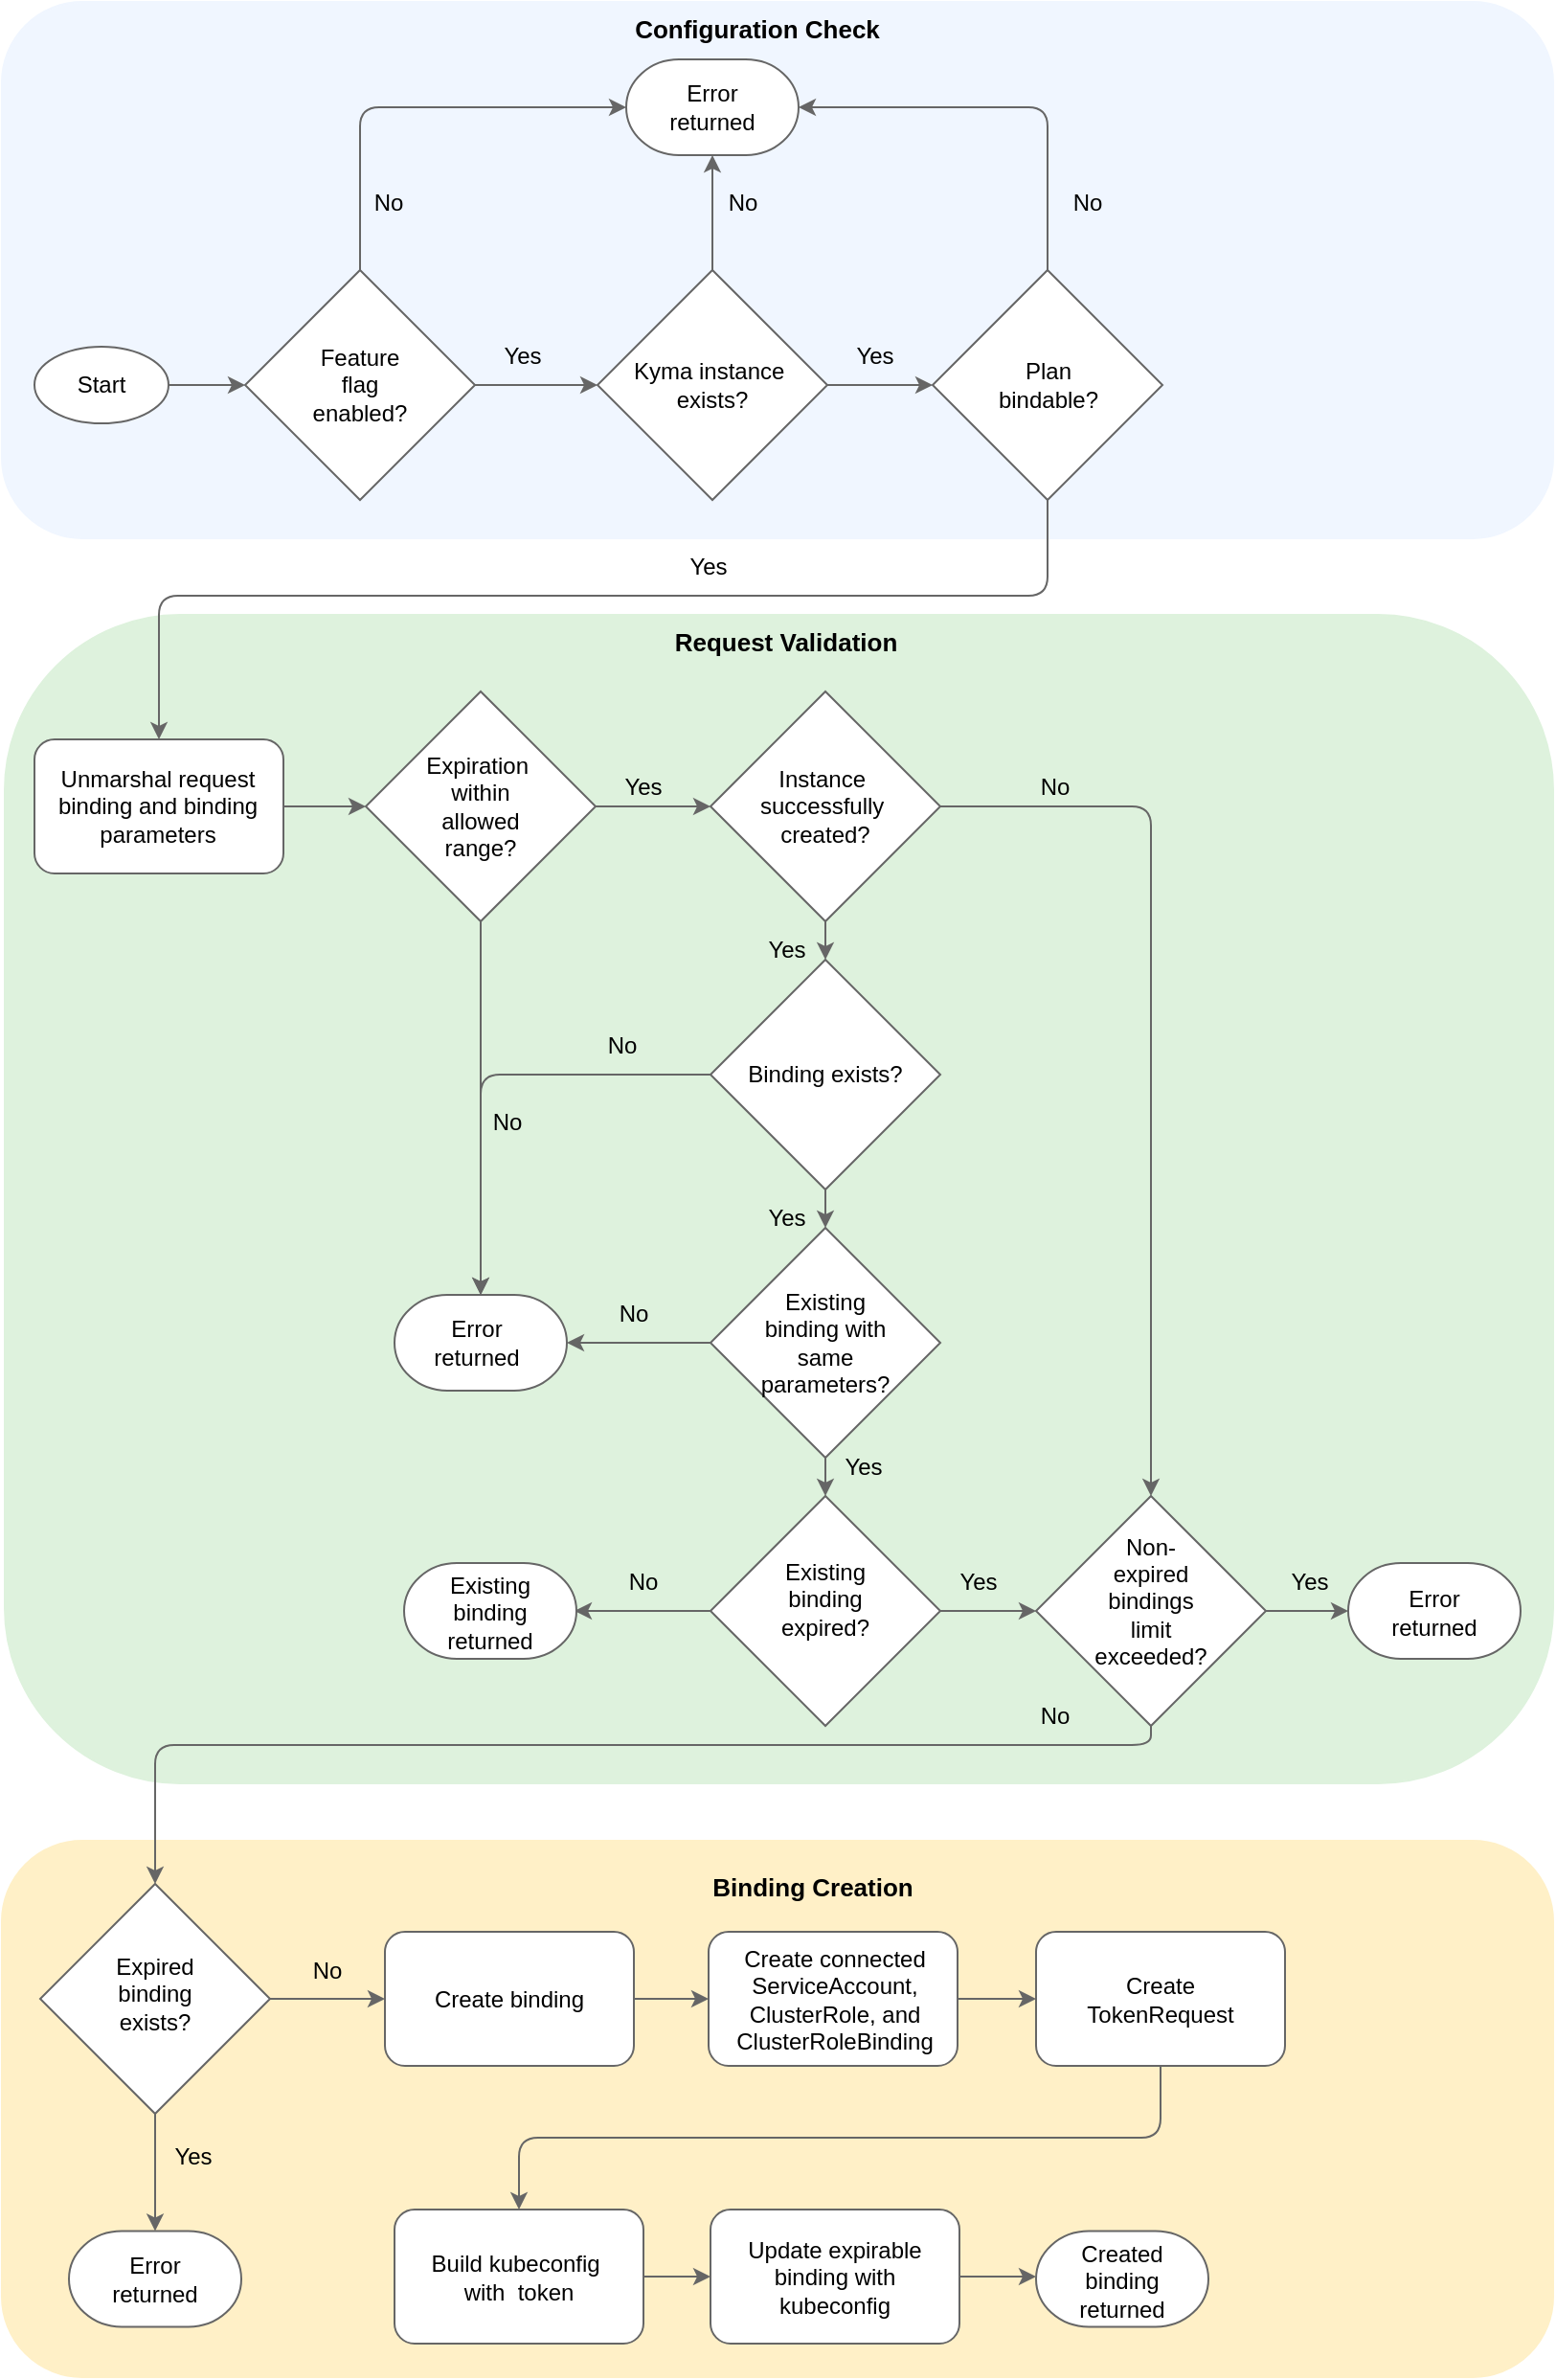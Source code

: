 <mxfile version="24.7.17">
  <diagram name="Page-1" id="_8i-WHcA0YG6ZmyiX9XZ">
    <mxGraphModel dx="2954" dy="1243" grid="1" gridSize="10" guides="1" tooltips="1" connect="1" arrows="1" fold="1" page="1" pageScale="1" pageWidth="827" pageHeight="1169" background="#ffffff" math="0" shadow="0">
      <root>
        <mxCell id="0" />
        <mxCell id="1" parent="0" />
        <mxCell id="mBtDJv3Pw37N-u9W3pF0-91" value="" style="rounded=1;whiteSpace=wrap;html=1;fillColor=#f0f6ff;strokeColor=#f0f6ff;" parent="1" vertex="1">
          <mxGeometry width="810" height="280" as="geometry" />
        </mxCell>
        <mxCell id="lr0GtnEVgXK8TkdrsODY-14" value="" style="strokeWidth=1;html=1;shape=mxgraph.flowchart.terminator;whiteSpace=wrap;strokeColor=#666666;" parent="1" vertex="1">
          <mxGeometry x="326" y="30" width="90" height="50" as="geometry" />
        </mxCell>
        <mxCell id="mBtDJv3Pw37N-u9W3pF0-92" value="" style="rounded=1;whiteSpace=wrap;html=1;fillColor=#def2dd;strokeColor=#def2dd;" parent="1" vertex="1">
          <mxGeometry x="1.5" y="320" width="808.5" height="610" as="geometry" />
        </mxCell>
        <mxCell id="lr0GtnEVgXK8TkdrsODY-10" value="" style="strokeWidth=1;html=1;shape=mxgraph.flowchart.terminator;whiteSpace=wrap;strokeColor=#666666;" parent="1" vertex="1">
          <mxGeometry x="703" y="815" width="90" height="50" as="geometry" />
        </mxCell>
        <mxCell id="lr0GtnEVgXK8TkdrsODY-8" value="" style="strokeWidth=1;html=1;shape=mxgraph.flowchart.terminator;whiteSpace=wrap;strokeColor=#666666;" parent="1" vertex="1">
          <mxGeometry x="205" y="675" width="90" height="50" as="geometry" />
        </mxCell>
        <mxCell id="mBtDJv3Pw37N-u9W3pF0-93" value="" style="rounded=1;whiteSpace=wrap;html=1;fillColor=#fff0c7;strokeColor=#fff0c7;" parent="1" vertex="1">
          <mxGeometry y="960" width="810" height="280" as="geometry" />
        </mxCell>
        <mxCell id="mBtDJv3Pw37N-u9W3pF0-21" value="" style="rounded=1;whiteSpace=wrap;html=1;strokeColor=#666666;" parent="1" vertex="1">
          <mxGeometry x="369" y="1007.5" width="130" height="70" as="geometry" />
        </mxCell>
        <mxCell id="mBtDJv3Pw37N-u9W3pF0-33" value="Expiration&amp;nbsp;&lt;div&gt;within&lt;div&gt;&amp;nbsp;allowed&amp;nbsp;&lt;/div&gt;&lt;div&gt;range?&lt;/div&gt;&lt;/div&gt;" style="rhombus;whiteSpace=wrap;html=1;strokeColor=#666666;" parent="1" vertex="1">
          <mxGeometry x="190" y="360" width="120" height="120" as="geometry" />
        </mxCell>
        <mxCell id="mBtDJv3Pw37N-u9W3pF0-64" value="" style="edgeStyle=orthogonalEdgeStyle;rounded=1;orthogonalLoop=1;jettySize=auto;html=1;curved=0;strokeColor=#666666;" parent="1" source="mBtDJv3Pw37N-u9W3pF0-2" target="mBtDJv3Pw37N-u9W3pF0-36" edge="1">
          <mxGeometry relative="1" as="geometry" />
        </mxCell>
        <mxCell id="mBtDJv3Pw37N-u9W3pF0-2" value="" style="ellipse;whiteSpace=wrap;html=1;strokeColor=#666666;" parent="1" vertex="1">
          <mxGeometry x="17" y="180" width="70" height="40" as="geometry" />
        </mxCell>
        <mxCell id="mBtDJv3Pw37N-u9W3pF0-15" value="Create connected ServiceAccount, ClusterRole, and ClusterRoleBinding" style="text;html=1;align=center;verticalAlign=middle;whiteSpace=wrap;rounded=0;" parent="1" vertex="1">
          <mxGeometry x="385" y="1007.5" width="100" height="70" as="geometry" />
        </mxCell>
        <mxCell id="mBtDJv3Pw37N-u9W3pF0-61" value="" style="edgeStyle=orthogonalEdgeStyle;rounded=1;orthogonalLoop=1;jettySize=auto;html=1;curved=0;strokeColor=#666666;" parent="1" source="mBtDJv3Pw37N-u9W3pF0-18" edge="1">
          <mxGeometry relative="1" as="geometry">
            <mxPoint x="540" y="1187.5" as="targetPoint" />
          </mxGeometry>
        </mxCell>
        <mxCell id="mBtDJv3Pw37N-u9W3pF0-18" value="" style="rounded=1;whiteSpace=wrap;html=1;strokeColor=#666666;" parent="1" vertex="1">
          <mxGeometry x="370" y="1152.5" width="130" height="70" as="geometry" />
        </mxCell>
        <mxCell id="mBtDJv3Pw37N-u9W3pF0-60" value="" style="edgeStyle=orthogonalEdgeStyle;rounded=1;orthogonalLoop=1;jettySize=auto;html=1;curved=0;strokeColor=#666666;" parent="1" source="mBtDJv3Pw37N-u9W3pF0-19" target="mBtDJv3Pw37N-u9W3pF0-18" edge="1">
          <mxGeometry relative="1" as="geometry" />
        </mxCell>
        <mxCell id="mBtDJv3Pw37N-u9W3pF0-19" value="" style="rounded=1;whiteSpace=wrap;html=1;strokeColor=#666666;" parent="1" vertex="1">
          <mxGeometry x="205" y="1152.5" width="130" height="70" as="geometry" />
        </mxCell>
        <mxCell id="mBtDJv3Pw37N-u9W3pF0-57" style="edgeStyle=orthogonalEdgeStyle;rounded=1;orthogonalLoop=1;jettySize=auto;html=1;entryX=0.5;entryY=0;entryDx=0;entryDy=0;exitX=0.5;exitY=1;exitDx=0;exitDy=0;curved=0;strokeColor=#666666;" parent="1" source="mBtDJv3Pw37N-u9W3pF0-20" target="mBtDJv3Pw37N-u9W3pF0-19" edge="1">
          <mxGeometry relative="1" as="geometry" />
        </mxCell>
        <mxCell id="mBtDJv3Pw37N-u9W3pF0-20" value="" style="rounded=1;whiteSpace=wrap;html=1;strokeColor=#666666;" parent="1" vertex="1">
          <mxGeometry x="540" y="1007.5" width="130" height="70" as="geometry" />
        </mxCell>
        <mxCell id="mBtDJv3Pw37N-u9W3pF0-59" value="" style="edgeStyle=orthogonalEdgeStyle;rounded=1;orthogonalLoop=1;jettySize=auto;html=1;curved=0;strokeColor=#666666;" parent="1" source="mBtDJv3Pw37N-u9W3pF0-21" target="mBtDJv3Pw37N-u9W3pF0-20" edge="1">
          <mxGeometry relative="1" as="geometry" />
        </mxCell>
        <mxCell id="mBtDJv3Pw37N-u9W3pF0-58" value="" style="edgeStyle=orthogonalEdgeStyle;rounded=1;orthogonalLoop=1;jettySize=auto;html=1;curved=0;strokeColor=#666666;" parent="1" source="mBtDJv3Pw37N-u9W3pF0-22" target="mBtDJv3Pw37N-u9W3pF0-21" edge="1">
          <mxGeometry relative="1" as="geometry" />
        </mxCell>
        <mxCell id="mBtDJv3Pw37N-u9W3pF0-22" value="" style="rounded=1;whiteSpace=wrap;html=1;strokeColor=#666666;" parent="1" vertex="1">
          <mxGeometry x="200" y="1007.5" width="130" height="70" as="geometry" />
        </mxCell>
        <mxCell id="mBtDJv3Pw37N-u9W3pF0-41" style="edgeStyle=orthogonalEdgeStyle;rounded=1;orthogonalLoop=1;jettySize=auto;html=1;entryX=0;entryY=0.5;entryDx=0;entryDy=0;curved=0;strokeColor=#666666;" parent="1" source="mBtDJv3Pw37N-u9W3pF0-24" target="mBtDJv3Pw37N-u9W3pF0-33" edge="1">
          <mxGeometry relative="1" as="geometry" />
        </mxCell>
        <mxCell id="mBtDJv3Pw37N-u9W3pF0-24" value="" style="rounded=1;whiteSpace=wrap;html=1;strokeColor=#666666;" parent="1" vertex="1">
          <mxGeometry x="17" y="385" width="130" height="70" as="geometry" />
        </mxCell>
        <mxCell id="mBtDJv3Pw37N-u9W3pF0-63" value="" style="edgeStyle=orthogonalEdgeStyle;rounded=1;orthogonalLoop=1;jettySize=auto;html=1;curved=0;strokeColor=#666666;entryX=0.5;entryY=0;entryDx=0;entryDy=0;entryPerimeter=0;" parent="1" source="mBtDJv3Pw37N-u9W3pF0-28" target="lr0GtnEVgXK8TkdrsODY-5" edge="1">
          <mxGeometry relative="1" as="geometry">
            <mxPoint x="80" y="1152.5" as="targetPoint" />
          </mxGeometry>
        </mxCell>
        <mxCell id="mBtDJv3Pw37N-u9W3pF0-67" value="" style="edgeStyle=orthogonalEdgeStyle;rounded=1;orthogonalLoop=1;jettySize=auto;html=1;curved=0;strokeColor=#666666;" parent="1" source="mBtDJv3Pw37N-u9W3pF0-28" target="mBtDJv3Pw37N-u9W3pF0-22" edge="1">
          <mxGeometry relative="1" as="geometry" />
        </mxCell>
        <mxCell id="mBtDJv3Pw37N-u9W3pF0-28" value="" style="rhombus;whiteSpace=wrap;html=1;strokeColor=#666666;" parent="1" vertex="1">
          <mxGeometry x="20" y="982.5" width="120" height="120" as="geometry" />
        </mxCell>
        <mxCell id="mBtDJv3Pw37N-u9W3pF0-49" style="edgeStyle=orthogonalEdgeStyle;rounded=1;orthogonalLoop=1;jettySize=auto;html=1;entryX=0.989;entryY=0.5;entryDx=0;entryDy=0;curved=0;strokeColor=#666666;entryPerimeter=0;" parent="1" source="mBtDJv3Pw37N-u9W3pF0-29" target="lr0GtnEVgXK8TkdrsODY-12" edge="1">
          <mxGeometry relative="1" as="geometry">
            <mxPoint x="320" y="840" as="targetPoint" />
          </mxGeometry>
        </mxCell>
        <mxCell id="mBtDJv3Pw37N-u9W3pF0-54" value="" style="edgeStyle=orthogonalEdgeStyle;rounded=1;orthogonalLoop=1;jettySize=auto;html=1;curved=0;strokeColor=#666666;" parent="1" source="mBtDJv3Pw37N-u9W3pF0-29" target="mBtDJv3Pw37N-u9W3pF0-31" edge="1">
          <mxGeometry relative="1" as="geometry" />
        </mxCell>
        <mxCell id="mBtDJv3Pw37N-u9W3pF0-29" value="" style="rhombus;whiteSpace=wrap;html=1;strokeColor=#666666;" parent="1" vertex="1">
          <mxGeometry x="370" y="780" width="120" height="120" as="geometry" />
        </mxCell>
        <mxCell id="mBtDJv3Pw37N-u9W3pF0-46" style="edgeStyle=orthogonalEdgeStyle;rounded=1;orthogonalLoop=1;jettySize=auto;html=1;entryX=1;entryY=0.5;entryDx=0;entryDy=0;curved=0;strokeColor=#666666;entryPerimeter=0;" parent="1" source="mBtDJv3Pw37N-u9W3pF0-30" target="lr0GtnEVgXK8TkdrsODY-8" edge="1">
          <mxGeometry relative="1" as="geometry">
            <mxPoint x="285" y="700" as="targetPoint" />
          </mxGeometry>
        </mxCell>
        <mxCell id="mBtDJv3Pw37N-u9W3pF0-48" style="edgeStyle=orthogonalEdgeStyle;rounded=1;orthogonalLoop=1;jettySize=auto;html=1;entryX=0.5;entryY=0;entryDx=0;entryDy=0;curved=0;strokeColor=#666666;" parent="1" source="mBtDJv3Pw37N-u9W3pF0-30" target="mBtDJv3Pw37N-u9W3pF0-29" edge="1">
          <mxGeometry relative="1" as="geometry" />
        </mxCell>
        <mxCell id="mBtDJv3Pw37N-u9W3pF0-30" value="" style="rhombus;whiteSpace=wrap;html=1;strokeColor=#666666;" parent="1" vertex="1">
          <mxGeometry x="370" y="640" width="120" height="120" as="geometry" />
        </mxCell>
        <mxCell id="mBtDJv3Pw37N-u9W3pF0-55" value="" style="edgeStyle=orthogonalEdgeStyle;rounded=1;orthogonalLoop=1;jettySize=auto;html=1;curved=0;strokeColor=#666666;entryX=0;entryY=0.5;entryDx=0;entryDy=0;entryPerimeter=0;" parent="1" source="mBtDJv3Pw37N-u9W3pF0-31" target="lr0GtnEVgXK8TkdrsODY-10" edge="1">
          <mxGeometry relative="1" as="geometry">
            <mxPoint x="715" y="840" as="targetPoint" />
          </mxGeometry>
        </mxCell>
        <mxCell id="mBtDJv3Pw37N-u9W3pF0-127" style="edgeStyle=orthogonalEdgeStyle;rounded=1;orthogonalLoop=1;jettySize=auto;html=1;entryX=0.5;entryY=0;entryDx=0;entryDy=0;curved=0;strokeColor=#666666;exitX=0.5;exitY=1;exitDx=0;exitDy=0;" parent="1" source="mBtDJv3Pw37N-u9W3pF0-31" target="mBtDJv3Pw37N-u9W3pF0-28" edge="1">
          <mxGeometry relative="1" as="geometry">
            <Array as="points">
              <mxPoint x="600" y="910" />
              <mxPoint x="80" y="910" />
            </Array>
          </mxGeometry>
        </mxCell>
        <mxCell id="mBtDJv3Pw37N-u9W3pF0-31" value="" style="rhombus;whiteSpace=wrap;html=1;strokeColor=#666666;" parent="1" vertex="1">
          <mxGeometry x="540" y="780" width="120" height="120" as="geometry" />
        </mxCell>
        <mxCell id="mBtDJv3Pw37N-u9W3pF0-47" style="edgeStyle=orthogonalEdgeStyle;rounded=1;orthogonalLoop=1;jettySize=auto;html=1;curved=0;strokeColor=#666666;entryX=0.5;entryY=0;entryDx=0;entryDy=0;" parent="1" source="mBtDJv3Pw37N-u9W3pF0-32" target="oLnCeBjXMYcXPC0s3TDj-1" edge="1">
          <mxGeometry relative="1" as="geometry">
            <mxPoint x="430" y="630" as="targetPoint" />
          </mxGeometry>
        </mxCell>
        <mxCell id="mBtDJv3Pw37N-u9W3pF0-53" style="edgeStyle=orthogonalEdgeStyle;rounded=1;orthogonalLoop=1;jettySize=auto;html=1;entryX=0.5;entryY=0;entryDx=0;entryDy=0;curved=0;strokeColor=#666666;" parent="1" source="mBtDJv3Pw37N-u9W3pF0-32" target="mBtDJv3Pw37N-u9W3pF0-31" edge="1">
          <mxGeometry relative="1" as="geometry" />
        </mxCell>
        <mxCell id="mBtDJv3Pw37N-u9W3pF0-32" value="Instance&amp;nbsp;&lt;div&gt;successfully&amp;nbsp;&lt;/div&gt;&lt;div&gt;created?&lt;/div&gt;" style="rhombus;whiteSpace=wrap;html=1;strokeColor=#666666;" parent="1" vertex="1">
          <mxGeometry x="370" y="360" width="120" height="120" as="geometry" />
        </mxCell>
        <mxCell id="mBtDJv3Pw37N-u9W3pF0-42" style="edgeStyle=orthogonalEdgeStyle;rounded=1;orthogonalLoop=1;jettySize=auto;html=1;entryX=0;entryY=0.5;entryDx=0;entryDy=0;curved=0;strokeColor=#666666;" parent="1" source="mBtDJv3Pw37N-u9W3pF0-33" target="mBtDJv3Pw37N-u9W3pF0-32" edge="1">
          <mxGeometry relative="1" as="geometry" />
        </mxCell>
        <mxCell id="mBtDJv3Pw37N-u9W3pF0-45" style="edgeStyle=orthogonalEdgeStyle;rounded=1;orthogonalLoop=1;jettySize=auto;html=1;curved=0;strokeColor=#666666;entryX=0.5;entryY=0;entryDx=0;entryDy=0;entryPerimeter=0;" parent="1" source="mBtDJv3Pw37N-u9W3pF0-33" target="lr0GtnEVgXK8TkdrsODY-8" edge="1">
          <mxGeometry relative="1" as="geometry">
            <mxPoint x="250" y="560" as="targetPoint" />
          </mxGeometry>
        </mxCell>
        <mxCell id="mBtDJv3Pw37N-u9W3pF0-39" style="edgeStyle=orthogonalEdgeStyle;rounded=1;orthogonalLoop=1;jettySize=auto;html=1;entryX=1;entryY=0.5;entryDx=0;entryDy=0;exitX=0.5;exitY=0;exitDx=0;exitDy=0;curved=0;strokeColor=#666666;entryPerimeter=0;" parent="1" source="mBtDJv3Pw37N-u9W3pF0-34" target="lr0GtnEVgXK8TkdrsODY-14" edge="1">
          <mxGeometry relative="1" as="geometry">
            <mxPoint x="406" y="60" as="targetPoint" />
          </mxGeometry>
        </mxCell>
        <mxCell id="mBtDJv3Pw37N-u9W3pF0-126" style="edgeStyle=orthogonalEdgeStyle;rounded=1;orthogonalLoop=1;jettySize=auto;html=1;entryX=0.5;entryY=0;entryDx=0;entryDy=0;exitX=0.5;exitY=1;exitDx=0;exitDy=0;curved=0;strokeColor=#666666;" parent="1" source="mBtDJv3Pw37N-u9W3pF0-34" target="mBtDJv3Pw37N-u9W3pF0-24" edge="1">
          <mxGeometry relative="1" as="geometry">
            <Array as="points">
              <mxPoint x="546" y="310" />
              <mxPoint x="82" y="310" />
            </Array>
          </mxGeometry>
        </mxCell>
        <mxCell id="mBtDJv3Pw37N-u9W3pF0-34" value="" style="rhombus;whiteSpace=wrap;html=1;strokeColor=#666666;" parent="1" vertex="1">
          <mxGeometry x="486" y="140" width="120" height="120" as="geometry" />
        </mxCell>
        <mxCell id="mBtDJv3Pw37N-u9W3pF0-37" value="" style="edgeStyle=orthogonalEdgeStyle;rounded=1;orthogonalLoop=1;jettySize=auto;html=1;curved=0;strokeColor=#666666;" parent="1" source="mBtDJv3Pw37N-u9W3pF0-35" edge="1">
          <mxGeometry relative="1" as="geometry">
            <mxPoint x="371" y="80" as="targetPoint" />
          </mxGeometry>
        </mxCell>
        <mxCell id="mBtDJv3Pw37N-u9W3pF0-66" value="" style="edgeStyle=orthogonalEdgeStyle;rounded=1;orthogonalLoop=1;jettySize=auto;html=1;curved=0;strokeColor=#666666;" parent="1" source="mBtDJv3Pw37N-u9W3pF0-35" target="mBtDJv3Pw37N-u9W3pF0-34" edge="1">
          <mxGeometry relative="1" as="geometry" />
        </mxCell>
        <mxCell id="mBtDJv3Pw37N-u9W3pF0-35" value="Kyma instance&amp;nbsp;&lt;div&gt;exists?&lt;/div&gt;" style="rhombus;whiteSpace=wrap;html=1;strokeColor=#666666;" parent="1" vertex="1">
          <mxGeometry x="311" y="140" width="120" height="120" as="geometry" />
        </mxCell>
        <mxCell id="mBtDJv3Pw37N-u9W3pF0-38" style="edgeStyle=orthogonalEdgeStyle;rounded=1;orthogonalLoop=1;jettySize=auto;html=1;entryX=0;entryY=0.5;entryDx=0;entryDy=0;exitX=0.5;exitY=0;exitDx=0;exitDy=0;curved=0;strokeColor=#666666;entryPerimeter=0;" parent="1" source="mBtDJv3Pw37N-u9W3pF0-36" target="lr0GtnEVgXK8TkdrsODY-14" edge="1">
          <mxGeometry relative="1" as="geometry">
            <mxPoint x="336" y="60" as="targetPoint" />
          </mxGeometry>
        </mxCell>
        <mxCell id="mBtDJv3Pw37N-u9W3pF0-65" value="" style="edgeStyle=orthogonalEdgeStyle;rounded=1;orthogonalLoop=1;jettySize=auto;html=1;curved=0;strokeColor=#666666;" parent="1" source="mBtDJv3Pw37N-u9W3pF0-36" target="mBtDJv3Pw37N-u9W3pF0-35" edge="1">
          <mxGeometry relative="1" as="geometry" />
        </mxCell>
        <mxCell id="mBtDJv3Pw37N-u9W3pF0-36" value="" style="rhombus;whiteSpace=wrap;html=1;strokeColor=#666666;" parent="1" vertex="1">
          <mxGeometry x="127" y="140" width="120" height="120" as="geometry" />
        </mxCell>
        <mxCell id="mBtDJv3Pw37N-u9W3pF0-68" value="Start" style="text;html=1;align=center;verticalAlign=middle;whiteSpace=wrap;rounded=0;" parent="1" vertex="1">
          <mxGeometry x="22" y="185" width="60" height="30" as="geometry" />
        </mxCell>
        <mxCell id="mBtDJv3Pw37N-u9W3pF0-70" value="Feature flag enabled?" style="text;html=1;align=center;verticalAlign=middle;whiteSpace=wrap;rounded=0;" parent="1" vertex="1">
          <mxGeometry x="157" y="170" width="60" height="60" as="geometry" />
        </mxCell>
        <mxCell id="mBtDJv3Pw37N-u9W3pF0-72" value="Plan bindable?" style="text;html=1;align=center;verticalAlign=middle;whiteSpace=wrap;rounded=0;" parent="1" vertex="1">
          <mxGeometry x="516" y="170" width="61" height="60" as="geometry" />
        </mxCell>
        <mxCell id="mBtDJv3Pw37N-u9W3pF0-73" value="Unmarshal request binding and binding parameters" style="text;html=1;align=center;verticalAlign=middle;whiteSpace=wrap;rounded=0;" parent="1" vertex="1">
          <mxGeometry x="24.5" y="395" width="112.5" height="50" as="geometry" />
        </mxCell>
        <mxCell id="mBtDJv3Pw37N-u9W3pF0-76" value="Non-expired bindings limit exceeded?" style="text;html=1;align=center;verticalAlign=middle;whiteSpace=wrap;rounded=0;" parent="1" vertex="1">
          <mxGeometry x="570" y="800" width="60" height="70" as="geometry" />
        </mxCell>
        <mxCell id="mBtDJv3Pw37N-u9W3pF0-79" value="Existing binding expired?" style="text;html=1;align=center;verticalAlign=middle;whiteSpace=wrap;rounded=0;" parent="1" vertex="1">
          <mxGeometry x="400" y="804" width="60" height="60" as="geometry" />
        </mxCell>
        <mxCell id="mBtDJv3Pw37N-u9W3pF0-81" value="Existing binding with same parameters?" style="text;html=1;align=center;verticalAlign=middle;whiteSpace=wrap;rounded=0;" parent="1" vertex="1">
          <mxGeometry x="400" y="670" width="60" height="60" as="geometry" />
        </mxCell>
        <mxCell id="mBtDJv3Pw37N-u9W3pF0-83" value="Expired binding exists?" style="text;html=1;align=center;verticalAlign=middle;whiteSpace=wrap;rounded=0;" parent="1" vertex="1">
          <mxGeometry x="50" y="1007.5" width="60" height="65" as="geometry" />
        </mxCell>
        <mxCell id="mBtDJv3Pw37N-u9W3pF0-85" value="Create binding" style="text;html=1;align=center;verticalAlign=middle;whiteSpace=wrap;rounded=0;" parent="1" vertex="1">
          <mxGeometry x="210" y="1012.5" width="110" height="60" as="geometry" />
        </mxCell>
        <mxCell id="mBtDJv3Pw37N-u9W3pF0-86" value="Create TokenRequest" style="text;html=1;align=center;verticalAlign=middle;whiteSpace=wrap;rounded=0;" parent="1" vertex="1">
          <mxGeometry x="550" y="1012.5" width="110" height="60" as="geometry" />
        </mxCell>
        <mxCell id="mBtDJv3Pw37N-u9W3pF0-87" value="Build kubeconfig&amp;nbsp;&lt;div&gt;with&amp;nbsp; token&lt;/div&gt;" style="text;html=1;align=center;verticalAlign=middle;whiteSpace=wrap;rounded=0;" parent="1" vertex="1">
          <mxGeometry x="210" y="1157.5" width="120" height="60" as="geometry" />
        </mxCell>
        <mxCell id="mBtDJv3Pw37N-u9W3pF0-88" value="Update expirable binding with kubeconfig" style="text;html=1;align=center;verticalAlign=middle;whiteSpace=wrap;rounded=0;" parent="1" vertex="1">
          <mxGeometry x="380" y="1155" width="110" height="65" as="geometry" />
        </mxCell>
        <mxCell id="mBtDJv3Pw37N-u9W3pF0-94" value="No" style="text;html=1;align=center;verticalAlign=middle;whiteSpace=wrap;rounded=0;" parent="1" vertex="1">
          <mxGeometry x="520" y="880" width="60" height="30" as="geometry" />
        </mxCell>
        <mxCell id="mBtDJv3Pw37N-u9W3pF0-95" value="No" style="text;html=1;align=center;verticalAlign=middle;whiteSpace=wrap;rounded=0;" parent="1" vertex="1">
          <mxGeometry x="172" y="90" width="60" height="30" as="geometry" />
        </mxCell>
        <mxCell id="mBtDJv3Pw37N-u9W3pF0-96" value="No" style="text;html=1;align=center;verticalAlign=middle;whiteSpace=wrap;rounded=0;" parent="1" vertex="1">
          <mxGeometry x="357" y="90" width="60" height="30" as="geometry" />
        </mxCell>
        <mxCell id="mBtDJv3Pw37N-u9W3pF0-97" value="No" style="text;html=1;align=center;verticalAlign=middle;whiteSpace=wrap;rounded=0;" parent="1" vertex="1">
          <mxGeometry x="537" y="90" width="60" height="30" as="geometry" />
        </mxCell>
        <mxCell id="mBtDJv3Pw37N-u9W3pF0-98" value="No" style="text;html=1;align=center;verticalAlign=middle;whiteSpace=wrap;rounded=0;" parent="1" vertex="1">
          <mxGeometry x="234" y="570" width="60" height="30" as="geometry" />
        </mxCell>
        <mxCell id="mBtDJv3Pw37N-u9W3pF0-100" value="Yes" style="text;html=1;align=center;verticalAlign=middle;whiteSpace=wrap;rounded=0;" parent="1" vertex="1">
          <mxGeometry x="426" y="170" width="60" height="30" as="geometry" />
        </mxCell>
        <mxCell id="mBtDJv3Pw37N-u9W3pF0-101" value="Yes" style="text;html=1;align=center;verticalAlign=middle;whiteSpace=wrap;rounded=0;" parent="1" vertex="1">
          <mxGeometry x="242" y="170" width="60" height="30" as="geometry" />
        </mxCell>
        <mxCell id="mBtDJv3Pw37N-u9W3pF0-102" value="Yes" style="text;html=1;align=center;verticalAlign=middle;whiteSpace=wrap;rounded=0;" parent="1" vertex="1">
          <mxGeometry x="339" y="280" width="60" height="30" as="geometry" />
        </mxCell>
        <mxCell id="mBtDJv3Pw37N-u9W3pF0-103" value="Yes" style="text;html=1;align=center;verticalAlign=middle;whiteSpace=wrap;rounded=0;" parent="1" vertex="1">
          <mxGeometry x="305" y="395" width="60" height="30" as="geometry" />
        </mxCell>
        <mxCell id="mBtDJv3Pw37N-u9W3pF0-104" value="No" style="text;html=1;align=center;verticalAlign=middle;whiteSpace=wrap;rounded=0;" parent="1" vertex="1">
          <mxGeometry x="520" y="395" width="60" height="30" as="geometry" />
        </mxCell>
        <mxCell id="mBtDJv3Pw37N-u9W3pF0-105" value="Yes" style="text;html=1;align=center;verticalAlign=middle;whiteSpace=wrap;rounded=0;" parent="1" vertex="1">
          <mxGeometry x="419" y="570" width="60" height="30" as="geometry" />
        </mxCell>
        <mxCell id="mBtDJv3Pw37N-u9W3pF0-106" value="No" style="text;html=1;align=center;verticalAlign=middle;whiteSpace=wrap;rounded=0;" parent="1" vertex="1">
          <mxGeometry x="300" y="670" width="60" height="30" as="geometry" />
        </mxCell>
        <mxCell id="mBtDJv3Pw37N-u9W3pF0-107" value="Yes" style="text;html=1;align=center;verticalAlign=middle;whiteSpace=wrap;rounded=0;" parent="1" vertex="1">
          <mxGeometry x="420" y="750" width="60" height="30" as="geometry" />
        </mxCell>
        <mxCell id="mBtDJv3Pw37N-u9W3pF0-108" value="No" style="text;html=1;align=center;verticalAlign=middle;whiteSpace=wrap;rounded=0;" parent="1" vertex="1">
          <mxGeometry x="305" y="810" width="60" height="30" as="geometry" />
        </mxCell>
        <mxCell id="mBtDJv3Pw37N-u9W3pF0-109" value="Yes" style="text;html=1;align=center;verticalAlign=middle;whiteSpace=wrap;rounded=0;" parent="1" vertex="1">
          <mxGeometry x="653" y="810" width="60" height="30" as="geometry" />
        </mxCell>
        <mxCell id="mBtDJv3Pw37N-u9W3pF0-110" value="Yes" style="text;html=1;align=center;verticalAlign=middle;whiteSpace=wrap;rounded=0;" parent="1" vertex="1">
          <mxGeometry x="480" y="810" width="60" height="30" as="geometry" />
        </mxCell>
        <mxCell id="mBtDJv3Pw37N-u9W3pF0-112" value="Yes" style="text;html=1;align=center;verticalAlign=middle;whiteSpace=wrap;rounded=0;" parent="1" vertex="1">
          <mxGeometry x="70" y="1110" width="60" height="30" as="geometry" />
        </mxCell>
        <mxCell id="mBtDJv3Pw37N-u9W3pF0-113" value="No" style="text;html=1;align=center;verticalAlign=middle;whiteSpace=wrap;rounded=0;" parent="1" vertex="1">
          <mxGeometry x="140" y="1012.5" width="60" height="30" as="geometry" />
        </mxCell>
        <mxCell id="mBtDJv3Pw37N-u9W3pF0-117" value="&lt;font size=&quot;1&quot; style=&quot;&quot;&gt;&lt;b style=&quot;font-size: 13px;&quot;&gt;Configuration Check&lt;/b&gt;&lt;/font&gt;" style="text;html=1;align=center;verticalAlign=middle;whiteSpace=wrap;rounded=0;" parent="1" vertex="1">
          <mxGeometry x="312" width="165" height="28" as="geometry" />
        </mxCell>
        <mxCell id="mBtDJv3Pw37N-u9W3pF0-120" value="&lt;font size=&quot;1&quot; style=&quot;&quot;&gt;&lt;b style=&quot;font-size: 13px;&quot;&gt;Request Validation&lt;/b&gt;&lt;/font&gt;" style="text;html=1;align=center;verticalAlign=middle;whiteSpace=wrap;rounded=0;" parent="1" vertex="1">
          <mxGeometry x="327" y="320" width="165" height="28" as="geometry" />
        </mxCell>
        <mxCell id="mBtDJv3Pw37N-u9W3pF0-121" value="&lt;font size=&quot;1&quot; style=&quot;&quot;&gt;&lt;b style=&quot;font-size: 13px;&quot;&gt;Binding Creation&lt;/b&gt;&lt;/font&gt;" style="text;html=1;align=center;verticalAlign=middle;whiteSpace=wrap;rounded=0;" parent="1" vertex="1">
          <mxGeometry x="341" y="970" width="165" height="28" as="geometry" />
        </mxCell>
        <mxCell id="lr0GtnEVgXK8TkdrsODY-1" value="" style="strokeWidth=1;html=1;shape=mxgraph.flowchart.terminator;whiteSpace=wrap;strokeColor=#666666;" parent="1" vertex="1">
          <mxGeometry x="540" y="1163.75" width="90" height="50" as="geometry" />
        </mxCell>
        <mxCell id="lr0GtnEVgXK8TkdrsODY-2" value="Created binding returned" style="text;html=1;align=center;verticalAlign=middle;whiteSpace=wrap;rounded=0;" parent="1" vertex="1">
          <mxGeometry x="570" y="1170" width="30" height="40" as="geometry" />
        </mxCell>
        <mxCell id="lr0GtnEVgXK8TkdrsODY-5" value="" style="strokeWidth=1;html=1;shape=mxgraph.flowchart.terminator;whiteSpace=wrap;strokeColor=#666666;" parent="1" vertex="1">
          <mxGeometry x="35" y="1163.75" width="90" height="50" as="geometry" />
        </mxCell>
        <mxCell id="lr0GtnEVgXK8TkdrsODY-6" value="Error returned" style="text;html=1;align=center;verticalAlign=middle;whiteSpace=wrap;rounded=0;" parent="1" vertex="1">
          <mxGeometry x="50" y="1168.75" width="60" height="41.25" as="geometry" />
        </mxCell>
        <mxCell id="lr0GtnEVgXK8TkdrsODY-7" value="Error returned" style="text;html=1;align=center;verticalAlign=middle;whiteSpace=wrap;rounded=0;movable=1;resizable=1;rotatable=1;deletable=1;editable=1;locked=0;connectable=1;" parent="1" vertex="1">
          <mxGeometry x="341" y="34.38" width="60" height="41.25" as="geometry" />
        </mxCell>
        <mxCell id="lr0GtnEVgXK8TkdrsODY-9" value="Error returned" style="text;html=1;align=center;verticalAlign=middle;whiteSpace=wrap;rounded=0;movable=1;resizable=1;rotatable=1;deletable=1;editable=1;locked=0;connectable=1;" parent="1" vertex="1">
          <mxGeometry x="718" y="820" width="60" height="41.25" as="geometry" />
        </mxCell>
        <mxCell id="lr0GtnEVgXK8TkdrsODY-11" value="Error returned" style="text;html=1;align=center;verticalAlign=middle;whiteSpace=wrap;rounded=0;movable=1;resizable=1;rotatable=1;deletable=1;editable=1;locked=0;connectable=1;" parent="1" vertex="1">
          <mxGeometry x="218" y="679.38" width="60" height="41.25" as="geometry" />
        </mxCell>
        <mxCell id="lr0GtnEVgXK8TkdrsODY-12" value="" style="strokeWidth=1;html=1;shape=mxgraph.flowchart.terminator;whiteSpace=wrap;strokeColor=#666666;" parent="1" vertex="1">
          <mxGeometry x="210" y="815" width="90" height="50" as="geometry" />
        </mxCell>
        <mxCell id="lr0GtnEVgXK8TkdrsODY-13" value="Existing binding returned" style="text;html=1;align=center;verticalAlign=middle;whiteSpace=wrap;rounded=0;movable=1;resizable=1;rotatable=1;deletable=1;editable=1;locked=0;connectable=1;" parent="1" vertex="1">
          <mxGeometry x="225" y="820" width="60" height="41.25" as="geometry" />
        </mxCell>
        <mxCell id="oLnCeBjXMYcXPC0s3TDj-2" style="edgeStyle=orthogonalEdgeStyle;shape=connector;curved=0;rounded=1;orthogonalLoop=1;jettySize=auto;html=1;exitX=0.5;exitY=1;exitDx=0;exitDy=0;entryX=0.5;entryY=0;entryDx=0;entryDy=0;strokeColor=#666666;align=center;verticalAlign=middle;fontFamily=Helvetica;fontSize=11;fontColor=default;labelBackgroundColor=default;endArrow=classic;" edge="1" parent="1" source="oLnCeBjXMYcXPC0s3TDj-1" target="mBtDJv3Pw37N-u9W3pF0-30">
          <mxGeometry relative="1" as="geometry" />
        </mxCell>
        <mxCell id="oLnCeBjXMYcXPC0s3TDj-1" value="Binding exists?" style="rhombus;whiteSpace=wrap;html=1;strokeColor=#666666;" vertex="1" parent="1">
          <mxGeometry x="370" y="500" width="120" height="120" as="geometry" />
        </mxCell>
        <mxCell id="oLnCeBjXMYcXPC0s3TDj-3" value="No" style="text;html=1;align=center;verticalAlign=middle;whiteSpace=wrap;rounded=0;" vertex="1" parent="1">
          <mxGeometry x="294" y="530" width="60" height="30" as="geometry" />
        </mxCell>
        <mxCell id="oLnCeBjXMYcXPC0s3TDj-4" value="Yes" style="text;html=1;align=center;verticalAlign=middle;whiteSpace=wrap;rounded=0;" vertex="1" parent="1">
          <mxGeometry x="380" y="480" width="60" height="30" as="geometry" />
        </mxCell>
        <mxCell id="oLnCeBjXMYcXPC0s3TDj-5" value="Yes" style="text;html=1;align=center;verticalAlign=middle;whiteSpace=wrap;rounded=0;" vertex="1" parent="1">
          <mxGeometry x="380" y="620" width="60" height="30" as="geometry" />
        </mxCell>
        <mxCell id="oLnCeBjXMYcXPC0s3TDj-6" style="edgeStyle=orthogonalEdgeStyle;shape=connector;curved=0;rounded=1;orthogonalLoop=1;jettySize=auto;html=1;exitX=0;exitY=0.5;exitDx=0;exitDy=0;entryX=0.5;entryY=0;entryDx=0;entryDy=0;entryPerimeter=0;strokeColor=#666666;align=center;verticalAlign=middle;fontFamily=Helvetica;fontSize=11;fontColor=default;labelBackgroundColor=default;endArrow=classic;" edge="1" parent="1" source="oLnCeBjXMYcXPC0s3TDj-1" target="lr0GtnEVgXK8TkdrsODY-8">
          <mxGeometry relative="1" as="geometry" />
        </mxCell>
      </root>
    </mxGraphModel>
  </diagram>
</mxfile>
